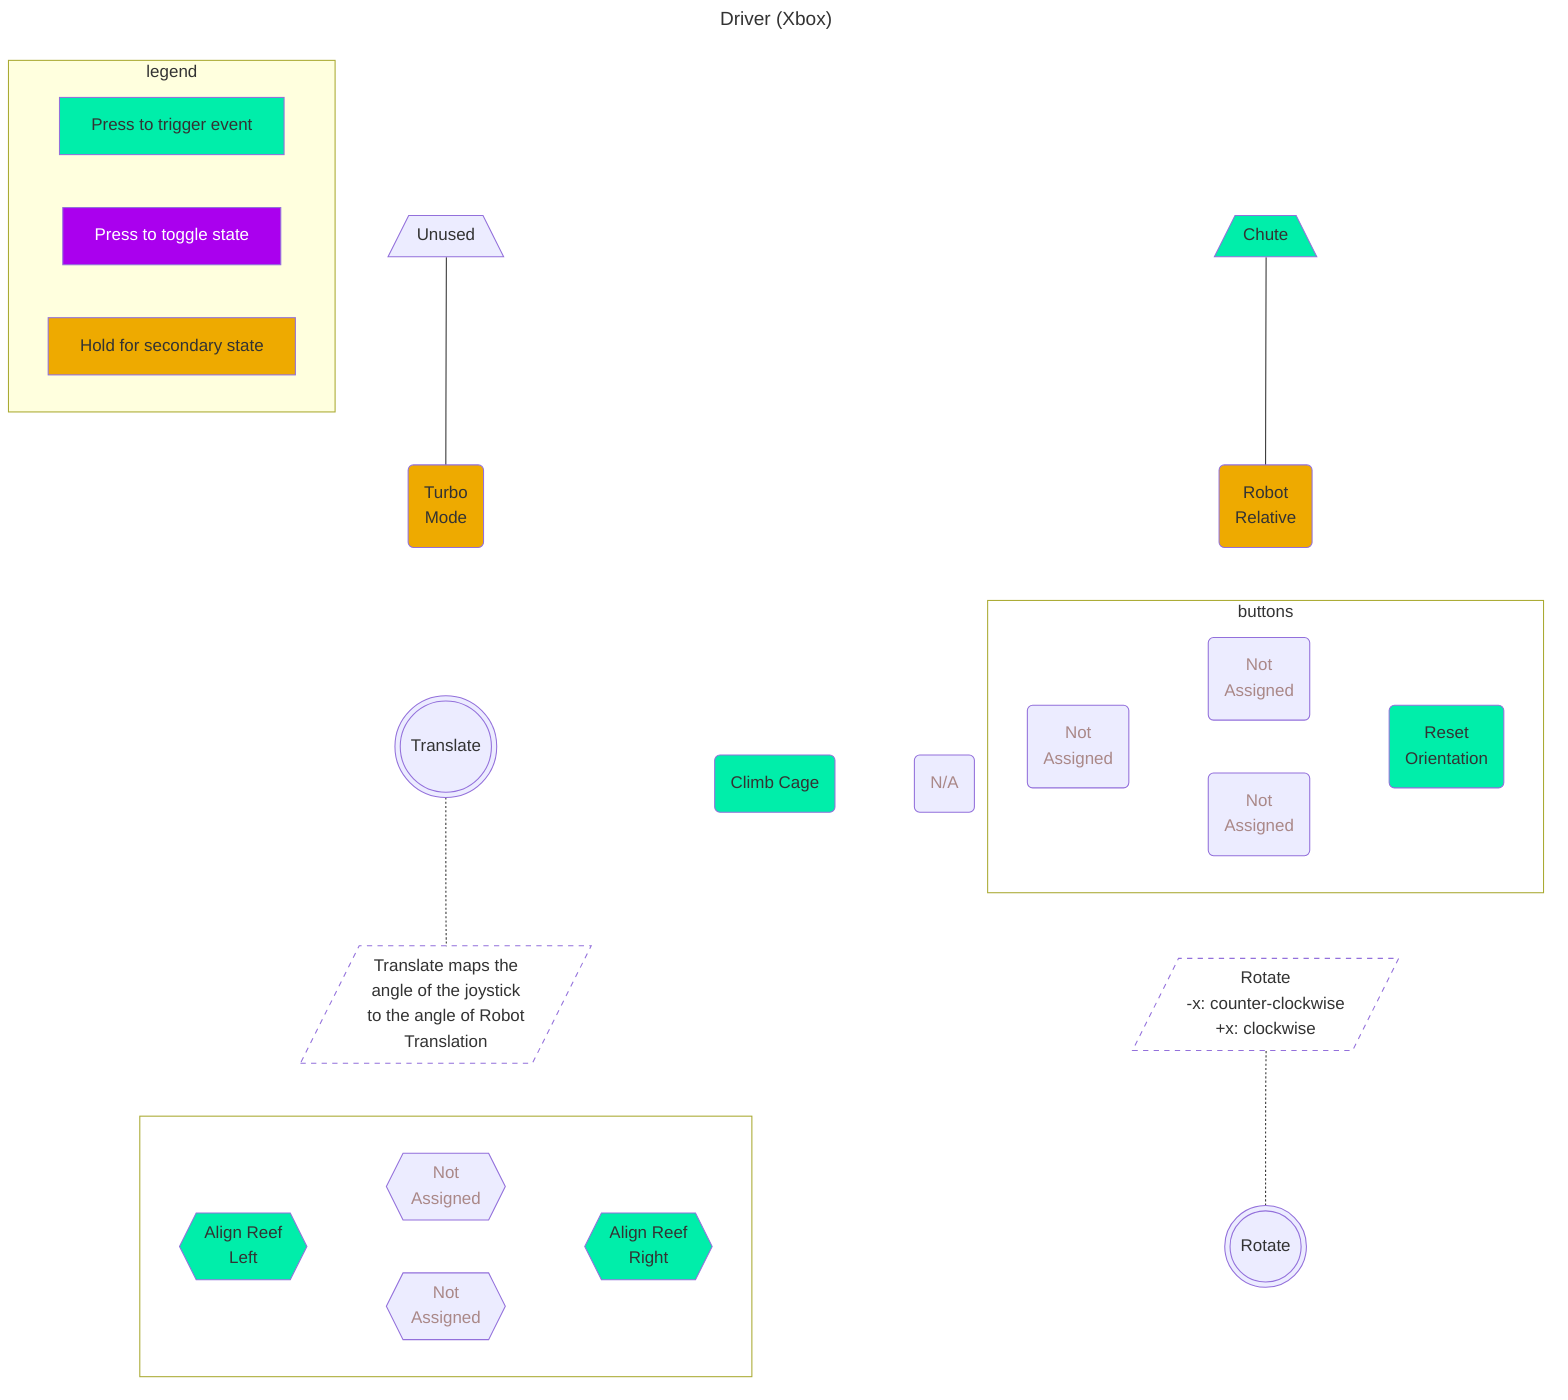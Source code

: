 ---
title: Driver (Xbox)
---
graph TB
    LT[/Unused\]
    NullTrigger:::hidden
    RT[/Chute\]:::clsPress

    LB("Turbo
        Mode"):::clsHold
    NullBumper:::hidden
    RB("Robot
        Relative"):::clsHold

    LJs(((Translate)))
    subgraph controls[ ]
        Start("Climb Cage"):::clsPress~~~Select("N/A"):::na
    end
    controls:::hidden
    subgraph buttons
        x("Not 
            Assigned"):::na
        y("Not 
            Assigned"):::na
        a("Not 
            Assigned"):::na
        b("Reset 
            Orientation"):::clsPress

        x~~~y~~~b
        x~~~a~~~b
    end
    buttons:::nobg
    

    LNoteLayer[/"Translate maps the
                angle of the joystick
                to the angle of Robot
                Translation"/]:::note
    MNoteLayer:::hidden
    RNoteLayer[/"Rotate
                -x: counter-clockwise
                +x: clockwise"/]:::note

    subgraph dpad[ ]
        dL{{"Align Reef
             Left"}}:::clsPress
        dU{{"Not 
            Assigned"}}:::na
        dD{{"Not 
            Assigned"}}:::na
        dR{{"Align Reef
             Right"}}:::clsPress
        
        dL~~~dU~~~dR
        %% dL---dR
    
        dL~~~dD~~~dR
    end
    dpad:::nobg
    NullBottom:::hidden
    RJs(((Rotate)))

    LT---LB~~~LJs-.-LNoteLayer~~~dpad
    NullTrigger~~~NullBumper
        NullBumper~~~controls~~~MNoteLayer
        MNoteLayer~~~NullBottom
    RT---RB~~~buttons~~~RNoteLayer-.-RJs

    subgraph legend
        press["Press to trigger event"]:::clsPress
        toggle["Press to toggle state"]:::clsToggle
        hold["Hold for secondary state"]:::clsHold
    end
classDef hidden display: none;
classDef na color: #a88
classDef note fill: #0000, stroke-dasharray: 5 5
classDef clsHold fill: #ea0
classDef clsToggle fill: #a0e, color: white
classDef clsPress fill: #0ea
classDef nobg fill: transparent